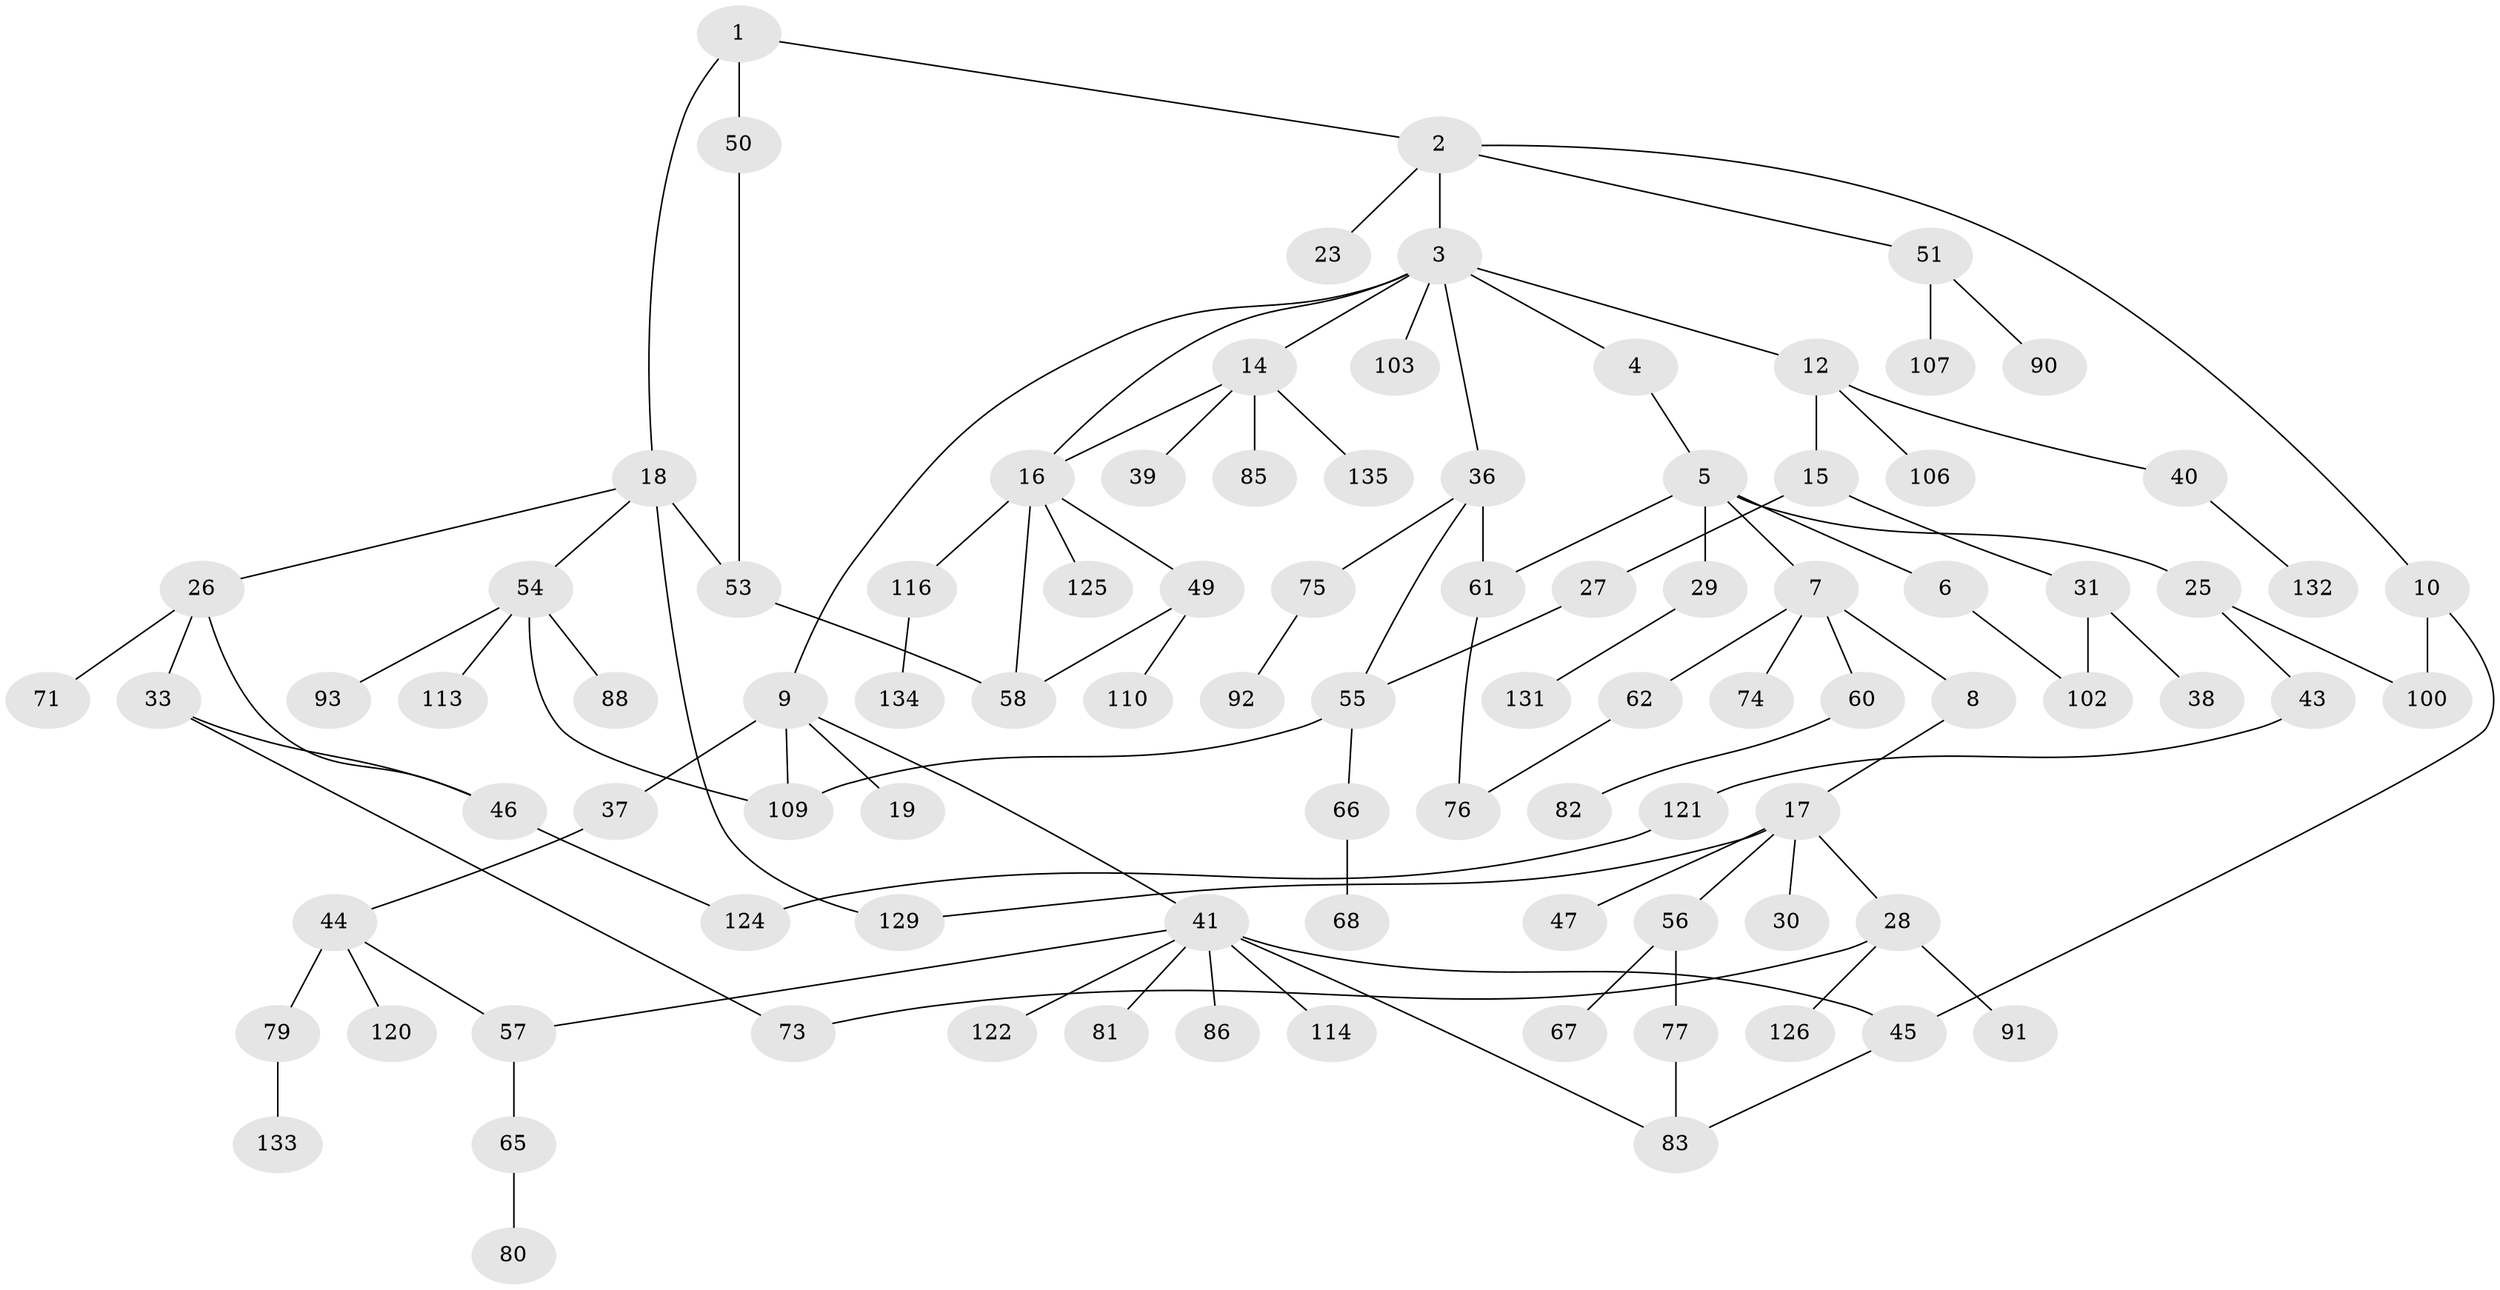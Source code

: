 // original degree distribution, {4: 0.09558823529411764, 5: 0.04411764705882353, 7: 0.007352941176470588, 2: 0.29411764705882354, 6: 0.03676470588235294, 3: 0.13970588235294118, 1: 0.38235294117647056}
// Generated by graph-tools (version 1.1) at 2025/10/02/27/25 16:10:52]
// undirected, 93 vertices, 111 edges
graph export_dot {
graph [start="1"]
  node [color=gray90,style=filled];
  1 [super="+87"];
  2 [super="+48"];
  3 [super="+11"];
  4;
  5 [super="+13"];
  6 [super="+21"];
  7 [super="+32"];
  8;
  9 [super="+20"];
  10;
  12;
  14 [super="+108"];
  15 [super="+119"];
  16 [super="+94"];
  17 [super="+22"];
  18 [super="+24"];
  19 [super="+111"];
  23;
  25 [super="+34"];
  26 [super="+115"];
  27;
  28 [super="+35"];
  29 [super="+69"];
  30;
  31 [super="+136"];
  33;
  36 [super="+52"];
  37;
  38;
  39 [super="+123"];
  40;
  41 [super="+42"];
  43;
  44 [super="+117"];
  45 [super="+130"];
  46 [super="+99"];
  47 [super="+96"];
  49 [super="+59"];
  50 [super="+112"];
  51;
  53;
  54 [super="+89"];
  55 [super="+64"];
  56 [super="+105"];
  57 [super="+101"];
  58 [super="+78"];
  60 [super="+118"];
  61 [super="+70"];
  62 [super="+63"];
  65 [super="+72"];
  66;
  67;
  68;
  71;
  73;
  74;
  75 [super="+95"];
  76;
  77;
  79;
  80;
  81 [super="+84"];
  82;
  83 [super="+98"];
  85;
  86 [super="+97"];
  88;
  90;
  91;
  92;
  93 [super="+104"];
  100;
  102;
  103;
  106;
  107;
  109;
  110;
  113;
  114;
  116;
  120;
  121 [super="+127"];
  122;
  124;
  125 [super="+128"];
  126;
  129;
  131;
  132;
  133;
  134;
  135;
  1 -- 2;
  1 -- 18;
  1 -- 50;
  2 -- 3;
  2 -- 10;
  2 -- 23;
  2 -- 51;
  3 -- 4;
  3 -- 9;
  3 -- 12;
  3 -- 16;
  3 -- 36;
  3 -- 14;
  3 -- 103;
  4 -- 5;
  5 -- 6;
  5 -- 7;
  5 -- 29;
  5 -- 61;
  5 -- 25;
  6 -- 102;
  7 -- 8;
  7 -- 60;
  7 -- 62;
  7 -- 74;
  8 -- 17;
  9 -- 19;
  9 -- 37;
  9 -- 41;
  9 -- 109;
  10 -- 45;
  10 -- 100;
  12 -- 15;
  12 -- 40;
  12 -- 106;
  14 -- 39;
  14 -- 85;
  14 -- 135;
  14 -- 16;
  15 -- 27;
  15 -- 31;
  16 -- 49;
  16 -- 116;
  16 -- 125;
  16 -- 58;
  17 -- 30;
  17 -- 56;
  17 -- 129;
  17 -- 28;
  17 -- 47;
  18 -- 26;
  18 -- 53;
  18 -- 54;
  18 -- 129;
  25 -- 43;
  25 -- 100;
  26 -- 33;
  26 -- 71;
  26 -- 46;
  27 -- 55;
  28 -- 73;
  28 -- 91;
  28 -- 126;
  29 -- 131;
  31 -- 38;
  31 -- 102;
  33 -- 46;
  33 -- 73;
  36 -- 55;
  36 -- 75;
  36 -- 61;
  37 -- 44;
  40 -- 132;
  41 -- 45;
  41 -- 83;
  41 -- 86;
  41 -- 122;
  41 -- 81;
  41 -- 114;
  41 -- 57;
  43 -- 121;
  44 -- 57;
  44 -- 79;
  44 -- 120;
  45 -- 83;
  46 -- 124;
  49 -- 110;
  49 -- 58;
  50 -- 53;
  51 -- 90;
  51 -- 107;
  53 -- 58;
  54 -- 88;
  54 -- 113;
  54 -- 93;
  54 -- 109;
  55 -- 66;
  55 -- 109;
  56 -- 67;
  56 -- 77;
  57 -- 65;
  60 -- 82;
  61 -- 76;
  62 -- 76;
  65 -- 80;
  66 -- 68;
  75 -- 92;
  77 -- 83;
  79 -- 133;
  116 -- 134;
  121 -- 124;
}
